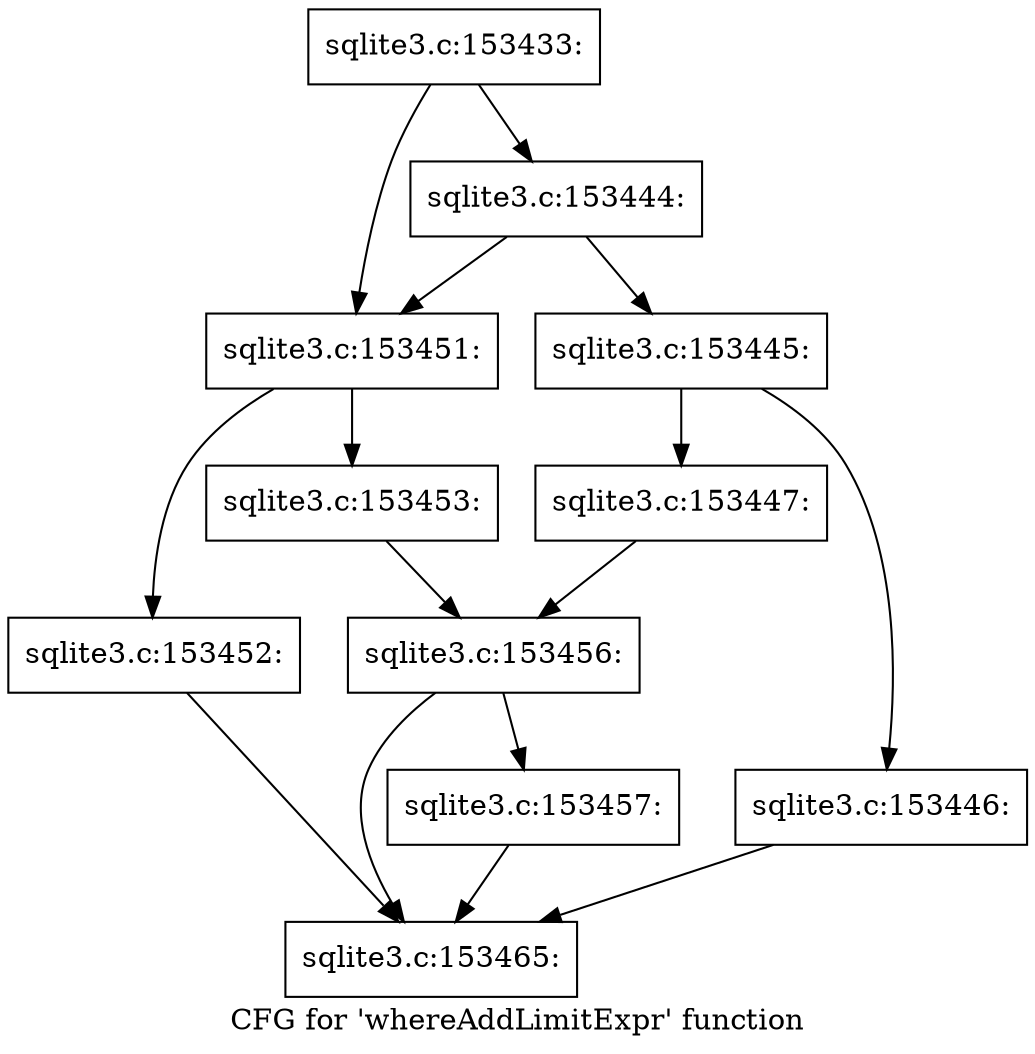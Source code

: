 digraph "CFG for 'whereAddLimitExpr' function" {
	label="CFG for 'whereAddLimitExpr' function";

	Node0x55c0f9655b10 [shape=record,label="{sqlite3.c:153433:}"];
	Node0x55c0f9655b10 -> Node0x55c0f96585a0;
	Node0x55c0f9655b10 -> Node0x55c0f9658550;
	Node0x55c0f96585a0 [shape=record,label="{sqlite3.c:153444:}"];
	Node0x55c0f96585a0 -> Node0x55c0f96584b0;
	Node0x55c0f96585a0 -> Node0x55c0f9658550;
	Node0x55c0f96584b0 [shape=record,label="{sqlite3.c:153445:}"];
	Node0x55c0f96584b0 -> Node0x55c0f9659230;
	Node0x55c0f96584b0 -> Node0x55c0f9659280;
	Node0x55c0f9659230 [shape=record,label="{sqlite3.c:153446:}"];
	Node0x55c0f9659230 -> Node0x55c0f965b3e0;
	Node0x55c0f9659280 [shape=record,label="{sqlite3.c:153447:}"];
	Node0x55c0f9659280 -> Node0x55c0f9658500;
	Node0x55c0f9658550 [shape=record,label="{sqlite3.c:153451:}"];
	Node0x55c0f9658550 -> Node0x55c0f965a790;
	Node0x55c0f9658550 -> Node0x55c0f965a7e0;
	Node0x55c0f965a790 [shape=record,label="{sqlite3.c:153452:}"];
	Node0x55c0f965a790 -> Node0x55c0f965b3e0;
	Node0x55c0f965a7e0 [shape=record,label="{sqlite3.c:153453:}"];
	Node0x55c0f965a7e0 -> Node0x55c0f9658500;
	Node0x55c0f9658500 [shape=record,label="{sqlite3.c:153456:}"];
	Node0x55c0f9658500 -> Node0x55c0f965b390;
	Node0x55c0f9658500 -> Node0x55c0f965b3e0;
	Node0x55c0f965b390 [shape=record,label="{sqlite3.c:153457:}"];
	Node0x55c0f965b390 -> Node0x55c0f965b3e0;
	Node0x55c0f965b3e0 [shape=record,label="{sqlite3.c:153465:}"];
}
